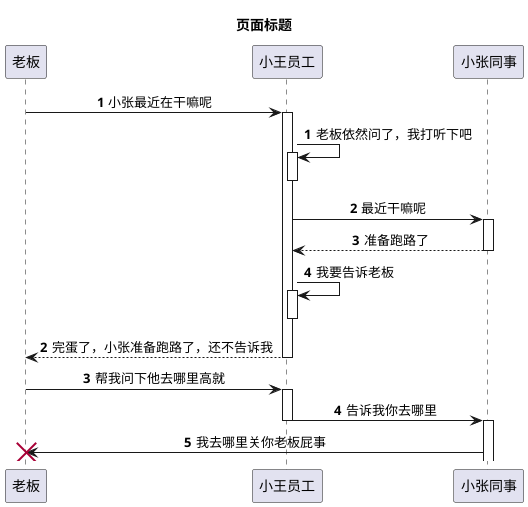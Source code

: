 @startuml


title 页面标题

skinparam sequenceMessageAlign center

participant 老板
participant 小王员工
participant 小张同事

autonumber 1
老板 -> 小王员工 ++ :  小张最近在干嘛呢


autonumber 1
小王员工 ->  小王员工 ++-- : 老板依然问了，我打听下吧

小王员工 -> 小张同事 ++ : 最近干嘛呢
小张同事 --> 小王员工 -- : 准备跑路了

小王员工 -> 小王员工 ++-- : 我要告诉老板

autonumber 2
小王员工 --> 老板 -- : 完蛋了，小张准备跑路了，还不告诉我

老板 -> 小王员工 ++ : 帮我问下他去哪里高就
小王员工 -> 小张同事 --++ : 告诉我你去哪里
小张同事 ->  老板 !! : 我去哪里关你老板屁事

@enduml